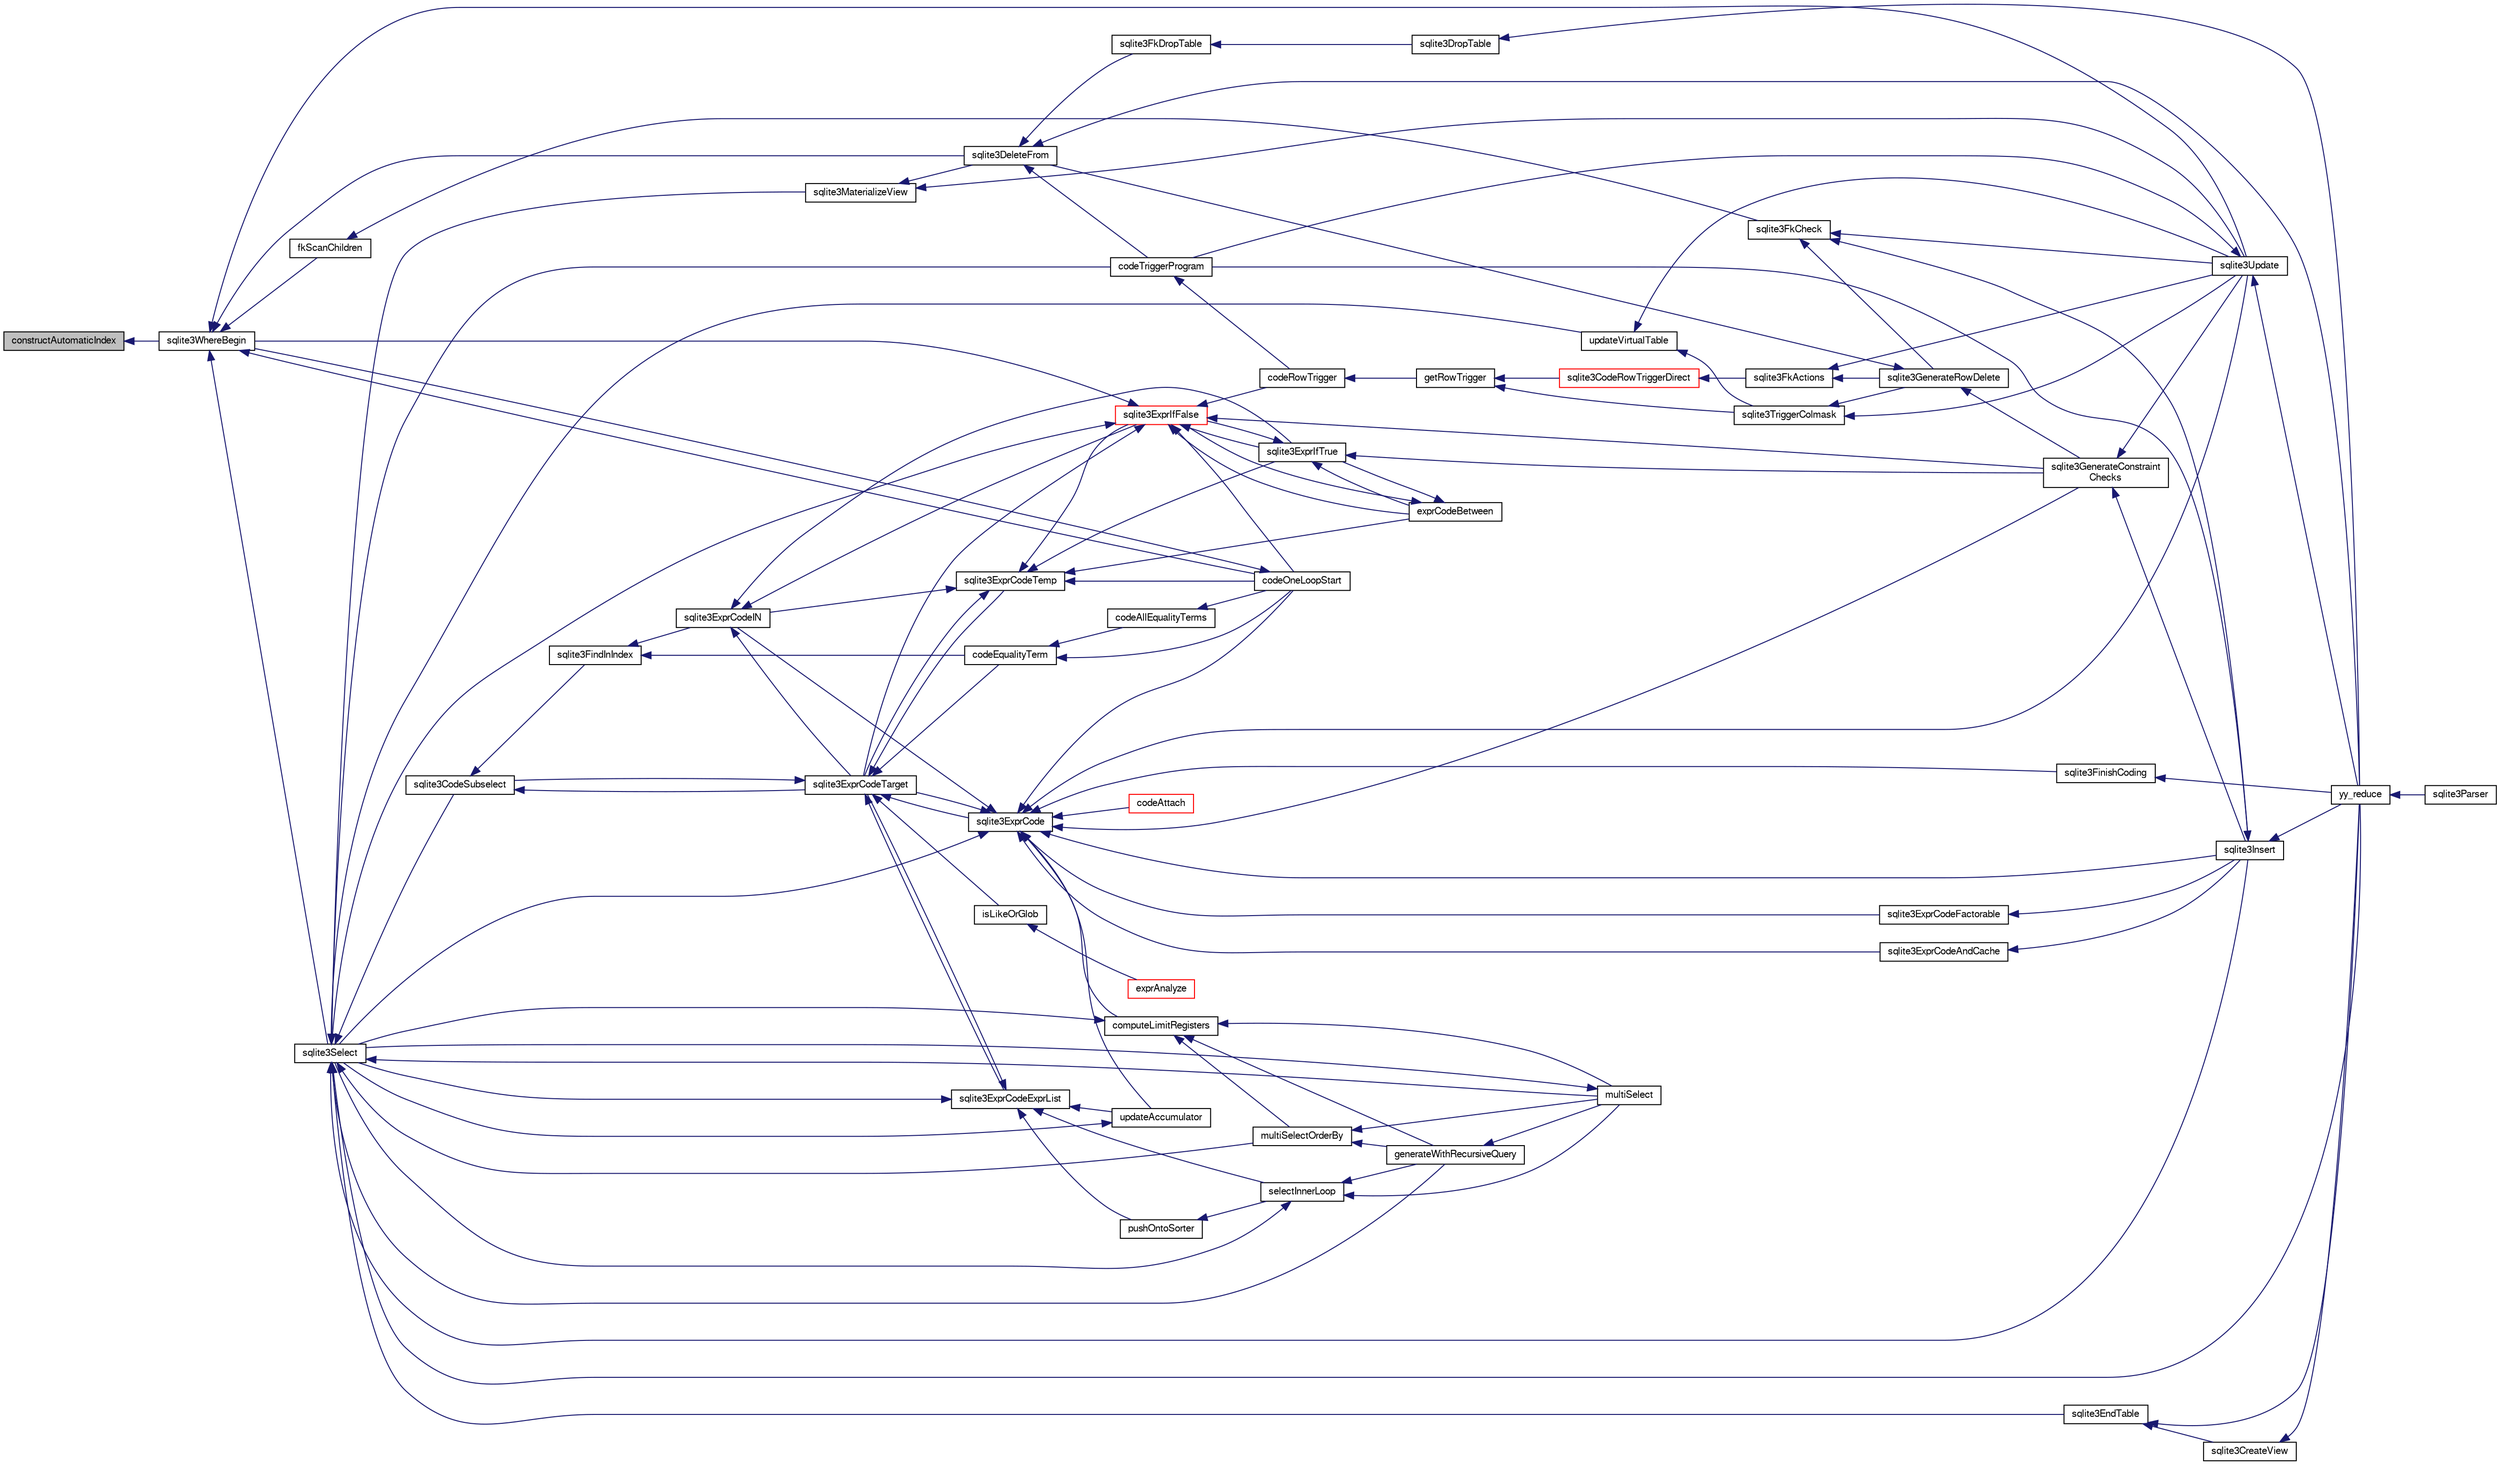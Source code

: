 digraph "constructAutomaticIndex"
{
  edge [fontname="FreeSans",fontsize="10",labelfontname="FreeSans",labelfontsize="10"];
  node [fontname="FreeSans",fontsize="10",shape=record];
  rankdir="LR";
  Node70128 [label="constructAutomaticIndex",height=0.2,width=0.4,color="black", fillcolor="grey75", style="filled", fontcolor="black"];
  Node70128 -> Node70129 [dir="back",color="midnightblue",fontsize="10",style="solid",fontname="FreeSans"];
  Node70129 [label="sqlite3WhereBegin",height=0.2,width=0.4,color="black", fillcolor="white", style="filled",URL="$sqlite3_8c.html#acad049f5c9a96a8118cffd5e5ce89f7c"];
  Node70129 -> Node70130 [dir="back",color="midnightblue",fontsize="10",style="solid",fontname="FreeSans"];
  Node70130 [label="sqlite3DeleteFrom",height=0.2,width=0.4,color="black", fillcolor="white", style="filled",URL="$sqlite3_8c.html#ab9b4b45349188b49eabb23f94608a091"];
  Node70130 -> Node70131 [dir="back",color="midnightblue",fontsize="10",style="solid",fontname="FreeSans"];
  Node70131 [label="sqlite3FkDropTable",height=0.2,width=0.4,color="black", fillcolor="white", style="filled",URL="$sqlite3_8c.html#a1218c6fc74e89152ceaa4760e82f5ef9"];
  Node70131 -> Node70132 [dir="back",color="midnightblue",fontsize="10",style="solid",fontname="FreeSans"];
  Node70132 [label="sqlite3DropTable",height=0.2,width=0.4,color="black", fillcolor="white", style="filled",URL="$sqlite3_8c.html#a5534f77364b5568783c0e50db3c9defb"];
  Node70132 -> Node70133 [dir="back",color="midnightblue",fontsize="10",style="solid",fontname="FreeSans"];
  Node70133 [label="yy_reduce",height=0.2,width=0.4,color="black", fillcolor="white", style="filled",URL="$sqlite3_8c.html#a7c419a9b25711c666a9a2449ef377f14"];
  Node70133 -> Node70134 [dir="back",color="midnightblue",fontsize="10",style="solid",fontname="FreeSans"];
  Node70134 [label="sqlite3Parser",height=0.2,width=0.4,color="black", fillcolor="white", style="filled",URL="$sqlite3_8c.html#a0327d71a5fabe0b6a343d78a2602e72a"];
  Node70130 -> Node70135 [dir="back",color="midnightblue",fontsize="10",style="solid",fontname="FreeSans"];
  Node70135 [label="codeTriggerProgram",height=0.2,width=0.4,color="black", fillcolor="white", style="filled",URL="$sqlite3_8c.html#a120801f59d9281d201d2ff4b2606836e"];
  Node70135 -> Node70136 [dir="back",color="midnightblue",fontsize="10",style="solid",fontname="FreeSans"];
  Node70136 [label="codeRowTrigger",height=0.2,width=0.4,color="black", fillcolor="white", style="filled",URL="$sqlite3_8c.html#a463cea5aaaf388b560b206570a0022fc"];
  Node70136 -> Node70137 [dir="back",color="midnightblue",fontsize="10",style="solid",fontname="FreeSans"];
  Node70137 [label="getRowTrigger",height=0.2,width=0.4,color="black", fillcolor="white", style="filled",URL="$sqlite3_8c.html#a69626ef20b540d1a2b19cf56f3f45689"];
  Node70137 -> Node70138 [dir="back",color="midnightblue",fontsize="10",style="solid",fontname="FreeSans"];
  Node70138 [label="sqlite3CodeRowTriggerDirect",height=0.2,width=0.4,color="red", fillcolor="white", style="filled",URL="$sqlite3_8c.html#ad92829f9001bcf89a0299dad5a48acd4"];
  Node70138 -> Node70139 [dir="back",color="midnightblue",fontsize="10",style="solid",fontname="FreeSans"];
  Node70139 [label="sqlite3FkActions",height=0.2,width=0.4,color="black", fillcolor="white", style="filled",URL="$sqlite3_8c.html#a39159bd1623724946c22355ba7f3ef90"];
  Node70139 -> Node70140 [dir="back",color="midnightblue",fontsize="10",style="solid",fontname="FreeSans"];
  Node70140 [label="sqlite3GenerateRowDelete",height=0.2,width=0.4,color="black", fillcolor="white", style="filled",URL="$sqlite3_8c.html#a2c76cbf3027fc18fdbb8cb4cd96b77d9"];
  Node70140 -> Node70130 [dir="back",color="midnightblue",fontsize="10",style="solid",fontname="FreeSans"];
  Node70140 -> Node70141 [dir="back",color="midnightblue",fontsize="10",style="solid",fontname="FreeSans"];
  Node70141 [label="sqlite3GenerateConstraint\lChecks",height=0.2,width=0.4,color="black", fillcolor="white", style="filled",URL="$sqlite3_8c.html#aef639c1e6a0c0a67ca6e7690ad931bd2"];
  Node70141 -> Node70142 [dir="back",color="midnightblue",fontsize="10",style="solid",fontname="FreeSans"];
  Node70142 [label="sqlite3Insert",height=0.2,width=0.4,color="black", fillcolor="white", style="filled",URL="$sqlite3_8c.html#a5b17c9c2000bae6bdff8e6be48d7dc2b"];
  Node70142 -> Node70135 [dir="back",color="midnightblue",fontsize="10",style="solid",fontname="FreeSans"];
  Node70142 -> Node70133 [dir="back",color="midnightblue",fontsize="10",style="solid",fontname="FreeSans"];
  Node70141 -> Node70143 [dir="back",color="midnightblue",fontsize="10",style="solid",fontname="FreeSans"];
  Node70143 [label="sqlite3Update",height=0.2,width=0.4,color="black", fillcolor="white", style="filled",URL="$sqlite3_8c.html#ac5aa67c46e8cc8174566fabe6809fafa"];
  Node70143 -> Node70135 [dir="back",color="midnightblue",fontsize="10",style="solid",fontname="FreeSans"];
  Node70143 -> Node70133 [dir="back",color="midnightblue",fontsize="10",style="solid",fontname="FreeSans"];
  Node70139 -> Node70143 [dir="back",color="midnightblue",fontsize="10",style="solid",fontname="FreeSans"];
  Node70137 -> Node70145 [dir="back",color="midnightblue",fontsize="10",style="solid",fontname="FreeSans"];
  Node70145 [label="sqlite3TriggerColmask",height=0.2,width=0.4,color="black", fillcolor="white", style="filled",URL="$sqlite3_8c.html#acace8e99e37ae5e84ea03c65e820c540"];
  Node70145 -> Node70140 [dir="back",color="midnightblue",fontsize="10",style="solid",fontname="FreeSans"];
  Node70145 -> Node70143 [dir="back",color="midnightblue",fontsize="10",style="solid",fontname="FreeSans"];
  Node70130 -> Node70133 [dir="back",color="midnightblue",fontsize="10",style="solid",fontname="FreeSans"];
  Node70129 -> Node70146 [dir="back",color="midnightblue",fontsize="10",style="solid",fontname="FreeSans"];
  Node70146 [label="fkScanChildren",height=0.2,width=0.4,color="black", fillcolor="white", style="filled",URL="$sqlite3_8c.html#a67c9dcb484336b3155e7a82a037d4691"];
  Node70146 -> Node70147 [dir="back",color="midnightblue",fontsize="10",style="solid",fontname="FreeSans"];
  Node70147 [label="sqlite3FkCheck",height=0.2,width=0.4,color="black", fillcolor="white", style="filled",URL="$sqlite3_8c.html#aa38fb76c7d6f48f19772877a41703b92"];
  Node70147 -> Node70140 [dir="back",color="midnightblue",fontsize="10",style="solid",fontname="FreeSans"];
  Node70147 -> Node70142 [dir="back",color="midnightblue",fontsize="10",style="solid",fontname="FreeSans"];
  Node70147 -> Node70143 [dir="back",color="midnightblue",fontsize="10",style="solid",fontname="FreeSans"];
  Node70129 -> Node70148 [dir="back",color="midnightblue",fontsize="10",style="solid",fontname="FreeSans"];
  Node70148 [label="sqlite3Select",height=0.2,width=0.4,color="black", fillcolor="white", style="filled",URL="$sqlite3_8c.html#a2465ee8c956209ba4b272477b7c21a45"];
  Node70148 -> Node70149 [dir="back",color="midnightblue",fontsize="10",style="solid",fontname="FreeSans"];
  Node70149 [label="sqlite3CodeSubselect",height=0.2,width=0.4,color="black", fillcolor="white", style="filled",URL="$sqlite3_8c.html#aa69b46d2204a1d1b110107a1be12ee0c"];
  Node70149 -> Node70150 [dir="back",color="midnightblue",fontsize="10",style="solid",fontname="FreeSans"];
  Node70150 [label="sqlite3FindInIndex",height=0.2,width=0.4,color="black", fillcolor="white", style="filled",URL="$sqlite3_8c.html#af7d8c56ab0231f44bb5f87b3fafeffb2"];
  Node70150 -> Node70151 [dir="back",color="midnightblue",fontsize="10",style="solid",fontname="FreeSans"];
  Node70151 [label="sqlite3ExprCodeIN",height=0.2,width=0.4,color="black", fillcolor="white", style="filled",URL="$sqlite3_8c.html#ad9cf4f5b5ffb90c24a4a0900c8626193"];
  Node70151 -> Node70152 [dir="back",color="midnightblue",fontsize="10",style="solid",fontname="FreeSans"];
  Node70152 [label="sqlite3ExprCodeTarget",height=0.2,width=0.4,color="black", fillcolor="white", style="filled",URL="$sqlite3_8c.html#a4f308397a0a3ed299ed31aaa1ae2a293"];
  Node70152 -> Node70149 [dir="back",color="midnightblue",fontsize="10",style="solid",fontname="FreeSans"];
  Node70152 -> Node70153 [dir="back",color="midnightblue",fontsize="10",style="solid",fontname="FreeSans"];
  Node70153 [label="sqlite3ExprCodeTemp",height=0.2,width=0.4,color="black", fillcolor="white", style="filled",URL="$sqlite3_8c.html#a3bc5c1ccb3c5851847e2aeb4a84ae1fc"];
  Node70153 -> Node70151 [dir="back",color="midnightblue",fontsize="10",style="solid",fontname="FreeSans"];
  Node70153 -> Node70152 [dir="back",color="midnightblue",fontsize="10",style="solid",fontname="FreeSans"];
  Node70153 -> Node70154 [dir="back",color="midnightblue",fontsize="10",style="solid",fontname="FreeSans"];
  Node70154 [label="exprCodeBetween",height=0.2,width=0.4,color="black", fillcolor="white", style="filled",URL="$sqlite3_8c.html#abd053493214542bca8f406f42145d173"];
  Node70154 -> Node70155 [dir="back",color="midnightblue",fontsize="10",style="solid",fontname="FreeSans"];
  Node70155 [label="sqlite3ExprIfTrue",height=0.2,width=0.4,color="black", fillcolor="white", style="filled",URL="$sqlite3_8c.html#ad93a55237c23e1b743ab1f59df1a1444"];
  Node70155 -> Node70154 [dir="back",color="midnightblue",fontsize="10",style="solid",fontname="FreeSans"];
  Node70155 -> Node70156 [dir="back",color="midnightblue",fontsize="10",style="solid",fontname="FreeSans"];
  Node70156 [label="sqlite3ExprIfFalse",height=0.2,width=0.4,color="red", fillcolor="white", style="filled",URL="$sqlite3_8c.html#af97ecccb5d56e321e118414b08f65b71"];
  Node70156 -> Node70152 [dir="back",color="midnightblue",fontsize="10",style="solid",fontname="FreeSans"];
  Node70156 -> Node70154 [dir="back",color="midnightblue",fontsize="10",style="solid",fontname="FreeSans"];
  Node70156 -> Node70155 [dir="back",color="midnightblue",fontsize="10",style="solid",fontname="FreeSans"];
  Node70156 -> Node70141 [dir="back",color="midnightblue",fontsize="10",style="solid",fontname="FreeSans"];
  Node70156 -> Node70148 [dir="back",color="midnightblue",fontsize="10",style="solid",fontname="FreeSans"];
  Node70156 -> Node70136 [dir="back",color="midnightblue",fontsize="10",style="solid",fontname="FreeSans"];
  Node70156 -> Node70169 [dir="back",color="midnightblue",fontsize="10",style="solid",fontname="FreeSans"];
  Node70169 [label="codeOneLoopStart",height=0.2,width=0.4,color="black", fillcolor="white", style="filled",URL="$sqlite3_8c.html#aa868875120b151c169cc79139ed6e008"];
  Node70169 -> Node70129 [dir="back",color="midnightblue",fontsize="10",style="solid",fontname="FreeSans"];
  Node70156 -> Node70129 [dir="back",color="midnightblue",fontsize="10",style="solid",fontname="FreeSans"];
  Node70155 -> Node70141 [dir="back",color="midnightblue",fontsize="10",style="solid",fontname="FreeSans"];
  Node70154 -> Node70156 [dir="back",color="midnightblue",fontsize="10",style="solid",fontname="FreeSans"];
  Node70153 -> Node70155 [dir="back",color="midnightblue",fontsize="10",style="solid",fontname="FreeSans"];
  Node70153 -> Node70156 [dir="back",color="midnightblue",fontsize="10",style="solid",fontname="FreeSans"];
  Node70153 -> Node70169 [dir="back",color="midnightblue",fontsize="10",style="solid",fontname="FreeSans"];
  Node70152 -> Node70170 [dir="back",color="midnightblue",fontsize="10",style="solid",fontname="FreeSans"];
  Node70170 [label="sqlite3ExprCode",height=0.2,width=0.4,color="black", fillcolor="white", style="filled",URL="$sqlite3_8c.html#a75f270fb0b111b86924cca4ea507b417"];
  Node70170 -> Node70151 [dir="back",color="midnightblue",fontsize="10",style="solid",fontname="FreeSans"];
  Node70170 -> Node70152 [dir="back",color="midnightblue",fontsize="10",style="solid",fontname="FreeSans"];
  Node70170 -> Node70171 [dir="back",color="midnightblue",fontsize="10",style="solid",fontname="FreeSans"];
  Node70171 [label="sqlite3ExprCodeFactorable",height=0.2,width=0.4,color="black", fillcolor="white", style="filled",URL="$sqlite3_8c.html#a843f7fd58eec5a683c1fd8435fcd1e84"];
  Node70171 -> Node70142 [dir="back",color="midnightblue",fontsize="10",style="solid",fontname="FreeSans"];
  Node70170 -> Node70172 [dir="back",color="midnightblue",fontsize="10",style="solid",fontname="FreeSans"];
  Node70172 [label="sqlite3ExprCodeAndCache",height=0.2,width=0.4,color="black", fillcolor="white", style="filled",URL="$sqlite3_8c.html#ae3e46527d9b7fc9cb9236d21a5e6b1d8"];
  Node70172 -> Node70142 [dir="back",color="midnightblue",fontsize="10",style="solid",fontname="FreeSans"];
  Node70170 -> Node70173 [dir="back",color="midnightblue",fontsize="10",style="solid",fontname="FreeSans"];
  Node70173 [label="codeAttach",height=0.2,width=0.4,color="red", fillcolor="white", style="filled",URL="$sqlite3_8c.html#ade4e9e30d828a19c191fdcb098676d5b"];
  Node70170 -> Node70176 [dir="back",color="midnightblue",fontsize="10",style="solid",fontname="FreeSans"];
  Node70176 [label="sqlite3FinishCoding",height=0.2,width=0.4,color="black", fillcolor="white", style="filled",URL="$sqlite3_8c.html#a651bc5b446c276c092705856d995b278"];
  Node70176 -> Node70133 [dir="back",color="midnightblue",fontsize="10",style="solid",fontname="FreeSans"];
  Node70170 -> Node70142 [dir="back",color="midnightblue",fontsize="10",style="solid",fontname="FreeSans"];
  Node70170 -> Node70141 [dir="back",color="midnightblue",fontsize="10",style="solid",fontname="FreeSans"];
  Node70170 -> Node70177 [dir="back",color="midnightblue",fontsize="10",style="solid",fontname="FreeSans"];
  Node70177 [label="computeLimitRegisters",height=0.2,width=0.4,color="black", fillcolor="white", style="filled",URL="$sqlite3_8c.html#ae9d37055e4905929b6f6cda5461e2f37"];
  Node70177 -> Node70178 [dir="back",color="midnightblue",fontsize="10",style="solid",fontname="FreeSans"];
  Node70178 [label="generateWithRecursiveQuery",height=0.2,width=0.4,color="black", fillcolor="white", style="filled",URL="$sqlite3_8c.html#ade2c3663fa9c3b9676507984b9483942"];
  Node70178 -> Node70179 [dir="back",color="midnightblue",fontsize="10",style="solid",fontname="FreeSans"];
  Node70179 [label="multiSelect",height=0.2,width=0.4,color="black", fillcolor="white", style="filled",URL="$sqlite3_8c.html#a6456c61f3d9b2389738753cedfa24fa7"];
  Node70179 -> Node70148 [dir="back",color="midnightblue",fontsize="10",style="solid",fontname="FreeSans"];
  Node70177 -> Node70179 [dir="back",color="midnightblue",fontsize="10",style="solid",fontname="FreeSans"];
  Node70177 -> Node70180 [dir="back",color="midnightblue",fontsize="10",style="solid",fontname="FreeSans"];
  Node70180 [label="multiSelectOrderBy",height=0.2,width=0.4,color="black", fillcolor="white", style="filled",URL="$sqlite3_8c.html#afcdb8488c6f4dfdadaf9f04bca35b808"];
  Node70180 -> Node70178 [dir="back",color="midnightblue",fontsize="10",style="solid",fontname="FreeSans"];
  Node70180 -> Node70179 [dir="back",color="midnightblue",fontsize="10",style="solid",fontname="FreeSans"];
  Node70177 -> Node70148 [dir="back",color="midnightblue",fontsize="10",style="solid",fontname="FreeSans"];
  Node70170 -> Node70181 [dir="back",color="midnightblue",fontsize="10",style="solid",fontname="FreeSans"];
  Node70181 [label="updateAccumulator",height=0.2,width=0.4,color="black", fillcolor="white", style="filled",URL="$sqlite3_8c.html#a1681660dd3ecd50c8727d6e56a537bd9"];
  Node70181 -> Node70148 [dir="back",color="midnightblue",fontsize="10",style="solid",fontname="FreeSans"];
  Node70170 -> Node70148 [dir="back",color="midnightblue",fontsize="10",style="solid",fontname="FreeSans"];
  Node70170 -> Node70143 [dir="back",color="midnightblue",fontsize="10",style="solid",fontname="FreeSans"];
  Node70170 -> Node70169 [dir="back",color="midnightblue",fontsize="10",style="solid",fontname="FreeSans"];
  Node70152 -> Node70182 [dir="back",color="midnightblue",fontsize="10",style="solid",fontname="FreeSans"];
  Node70182 [label="sqlite3ExprCodeExprList",height=0.2,width=0.4,color="black", fillcolor="white", style="filled",URL="$sqlite3_8c.html#a05b2b3dc3de7565de24eb3a2ff4e9566"];
  Node70182 -> Node70152 [dir="back",color="midnightblue",fontsize="10",style="solid",fontname="FreeSans"];
  Node70182 -> Node70183 [dir="back",color="midnightblue",fontsize="10",style="solid",fontname="FreeSans"];
  Node70183 [label="pushOntoSorter",height=0.2,width=0.4,color="black", fillcolor="white", style="filled",URL="$sqlite3_8c.html#a4555397beb584a386e7739cf022a6651"];
  Node70183 -> Node70184 [dir="back",color="midnightblue",fontsize="10",style="solid",fontname="FreeSans"];
  Node70184 [label="selectInnerLoop",height=0.2,width=0.4,color="black", fillcolor="white", style="filled",URL="$sqlite3_8c.html#ababe0933661ebe67eb0e6074bb1fd411"];
  Node70184 -> Node70178 [dir="back",color="midnightblue",fontsize="10",style="solid",fontname="FreeSans"];
  Node70184 -> Node70179 [dir="back",color="midnightblue",fontsize="10",style="solid",fontname="FreeSans"];
  Node70184 -> Node70148 [dir="back",color="midnightblue",fontsize="10",style="solid",fontname="FreeSans"];
  Node70182 -> Node70184 [dir="back",color="midnightblue",fontsize="10",style="solid",fontname="FreeSans"];
  Node70182 -> Node70181 [dir="back",color="midnightblue",fontsize="10",style="solid",fontname="FreeSans"];
  Node70182 -> Node70148 [dir="back",color="midnightblue",fontsize="10",style="solid",fontname="FreeSans"];
  Node70152 -> Node70185 [dir="back",color="midnightblue",fontsize="10",style="solid",fontname="FreeSans"];
  Node70185 [label="isLikeOrGlob",height=0.2,width=0.4,color="black", fillcolor="white", style="filled",URL="$sqlite3_8c.html#a6c38e495198bf8976f68d1a6ebd74a50"];
  Node70185 -> Node70186 [dir="back",color="midnightblue",fontsize="10",style="solid",fontname="FreeSans"];
  Node70186 [label="exprAnalyze",height=0.2,width=0.4,color="red", fillcolor="white", style="filled",URL="$sqlite3_8c.html#acb10e48c9a4184a4edd9bfd5b14ad0b7"];
  Node70152 -> Node70194 [dir="back",color="midnightblue",fontsize="10",style="solid",fontname="FreeSans"];
  Node70194 [label="codeEqualityTerm",height=0.2,width=0.4,color="black", fillcolor="white", style="filled",URL="$sqlite3_8c.html#ad88a57073f031452c9843e97f15acc47"];
  Node70194 -> Node70195 [dir="back",color="midnightblue",fontsize="10",style="solid",fontname="FreeSans"];
  Node70195 [label="codeAllEqualityTerms",height=0.2,width=0.4,color="black", fillcolor="white", style="filled",URL="$sqlite3_8c.html#a3095598b812500a4efe41bf17cd49381"];
  Node70195 -> Node70169 [dir="back",color="midnightblue",fontsize="10",style="solid",fontname="FreeSans"];
  Node70194 -> Node70169 [dir="back",color="midnightblue",fontsize="10",style="solid",fontname="FreeSans"];
  Node70151 -> Node70155 [dir="back",color="midnightblue",fontsize="10",style="solid",fontname="FreeSans"];
  Node70151 -> Node70156 [dir="back",color="midnightblue",fontsize="10",style="solid",fontname="FreeSans"];
  Node70150 -> Node70194 [dir="back",color="midnightblue",fontsize="10",style="solid",fontname="FreeSans"];
  Node70149 -> Node70152 [dir="back",color="midnightblue",fontsize="10",style="solid",fontname="FreeSans"];
  Node70148 -> Node70162 [dir="back",color="midnightblue",fontsize="10",style="solid",fontname="FreeSans"];
  Node70162 [label="sqlite3EndTable",height=0.2,width=0.4,color="black", fillcolor="white", style="filled",URL="$sqlite3_8c.html#a7b5f2c66c0f0b6f819d970ca389768b0"];
  Node70162 -> Node70163 [dir="back",color="midnightblue",fontsize="10",style="solid",fontname="FreeSans"];
  Node70163 [label="sqlite3CreateView",height=0.2,width=0.4,color="black", fillcolor="white", style="filled",URL="$sqlite3_8c.html#a9d85cb00ff71dee5cd9a019503a6982e"];
  Node70163 -> Node70133 [dir="back",color="midnightblue",fontsize="10",style="solid",fontname="FreeSans"];
  Node70162 -> Node70133 [dir="back",color="midnightblue",fontsize="10",style="solid",fontname="FreeSans"];
  Node70148 -> Node70196 [dir="back",color="midnightblue",fontsize="10",style="solid",fontname="FreeSans"];
  Node70196 [label="sqlite3MaterializeView",height=0.2,width=0.4,color="black", fillcolor="white", style="filled",URL="$sqlite3_8c.html#a4557984b0b75f998fb0c3f231c9b1def"];
  Node70196 -> Node70130 [dir="back",color="midnightblue",fontsize="10",style="solid",fontname="FreeSans"];
  Node70196 -> Node70143 [dir="back",color="midnightblue",fontsize="10",style="solid",fontname="FreeSans"];
  Node70148 -> Node70142 [dir="back",color="midnightblue",fontsize="10",style="solid",fontname="FreeSans"];
  Node70148 -> Node70178 [dir="back",color="midnightblue",fontsize="10",style="solid",fontname="FreeSans"];
  Node70148 -> Node70179 [dir="back",color="midnightblue",fontsize="10",style="solid",fontname="FreeSans"];
  Node70148 -> Node70180 [dir="back",color="midnightblue",fontsize="10",style="solid",fontname="FreeSans"];
  Node70148 -> Node70135 [dir="back",color="midnightblue",fontsize="10",style="solid",fontname="FreeSans"];
  Node70148 -> Node70197 [dir="back",color="midnightblue",fontsize="10",style="solid",fontname="FreeSans"];
  Node70197 [label="updateVirtualTable",height=0.2,width=0.4,color="black", fillcolor="white", style="filled",URL="$sqlite3_8c.html#a740220531db9293c39a2cdd7da3f74e1"];
  Node70197 -> Node70145 [dir="back",color="midnightblue",fontsize="10",style="solid",fontname="FreeSans"];
  Node70197 -> Node70143 [dir="back",color="midnightblue",fontsize="10",style="solid",fontname="FreeSans"];
  Node70148 -> Node70133 [dir="back",color="midnightblue",fontsize="10",style="solid",fontname="FreeSans"];
  Node70129 -> Node70143 [dir="back",color="midnightblue",fontsize="10",style="solid",fontname="FreeSans"];
  Node70129 -> Node70169 [dir="back",color="midnightblue",fontsize="10",style="solid",fontname="FreeSans"];
}
